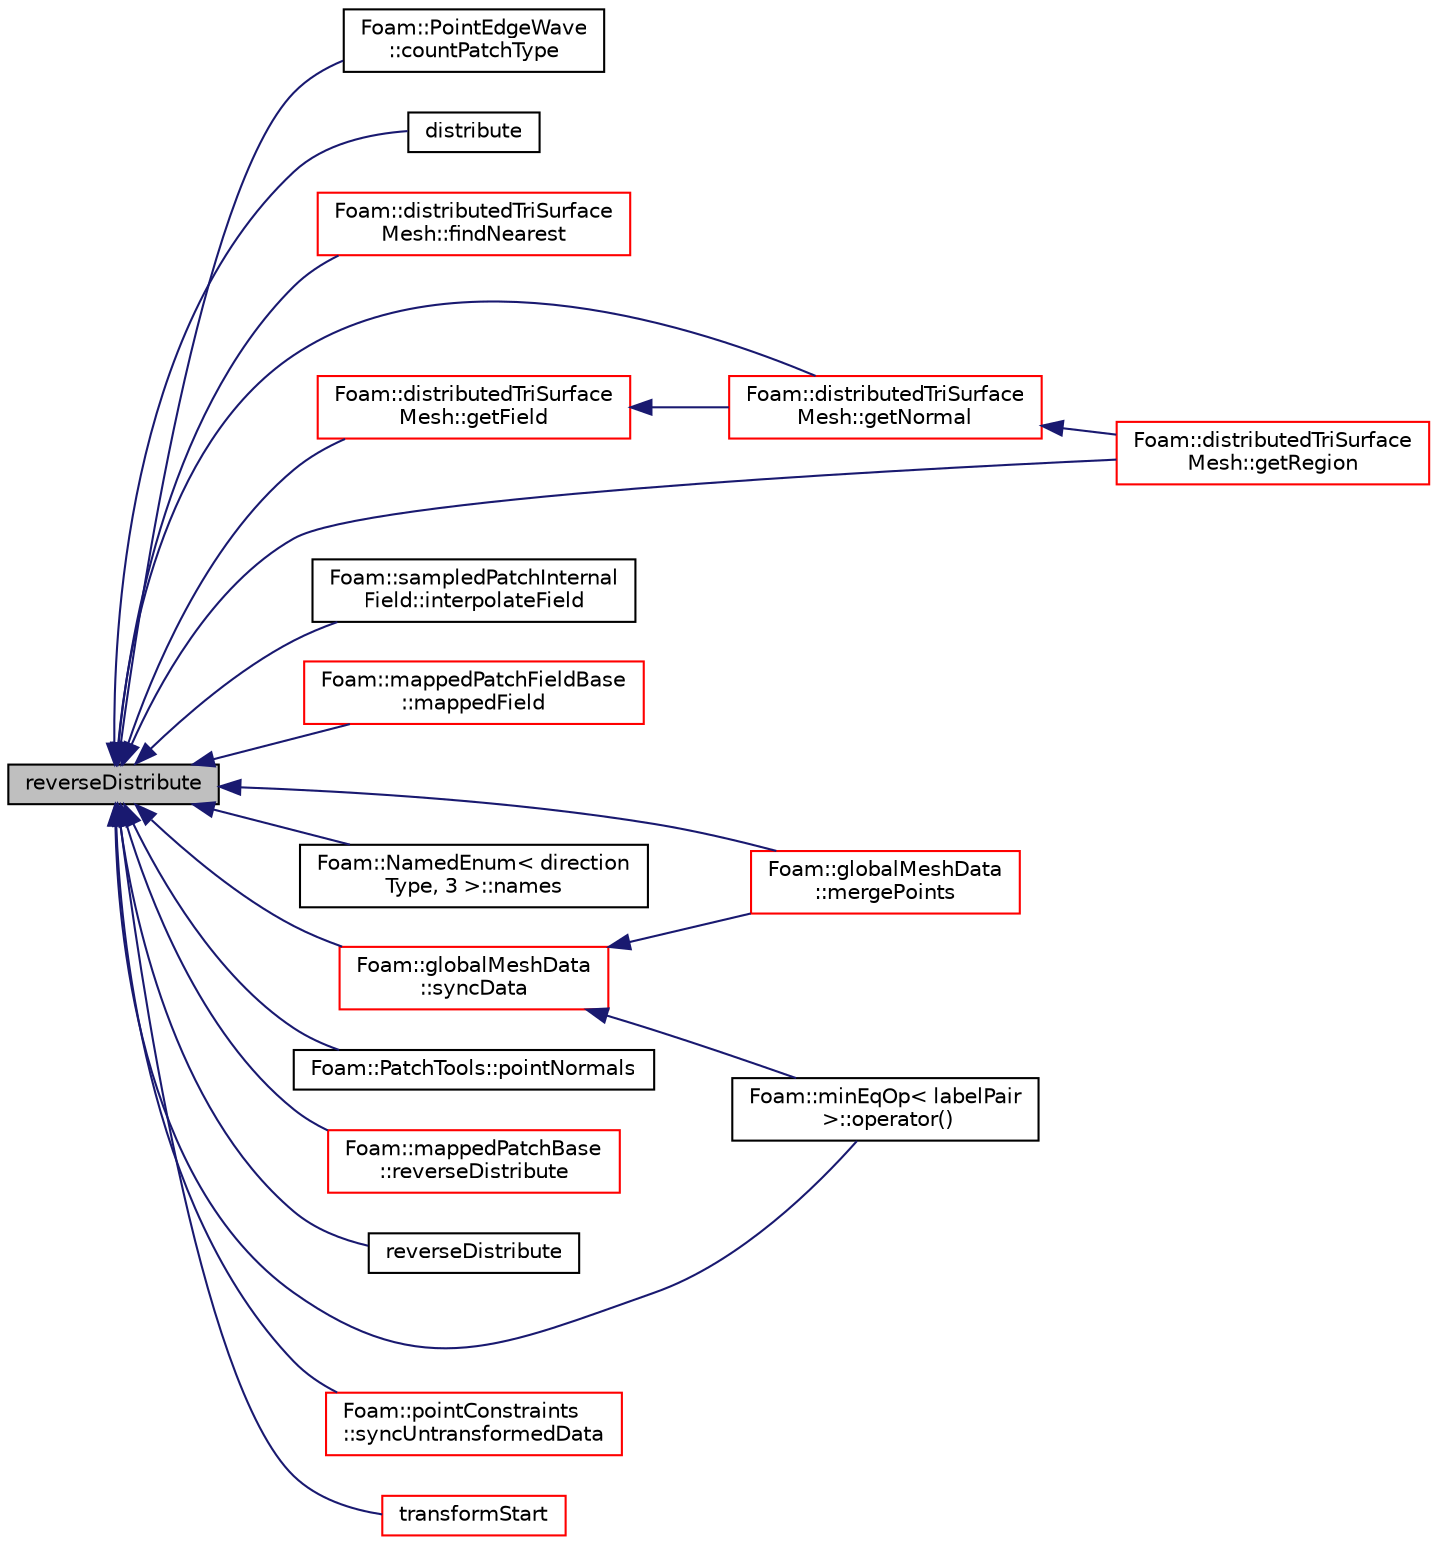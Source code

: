 digraph "reverseDistribute"
{
  bgcolor="transparent";
  edge [fontname="Helvetica",fontsize="10",labelfontname="Helvetica",labelfontsize="10"];
  node [fontname="Helvetica",fontsize="10",shape=record];
  rankdir="LR";
  Node664 [label="reverseDistribute",height=0.2,width=0.4,color="black", fillcolor="grey75", style="filled", fontcolor="black"];
  Node664 -> Node665 [dir="back",color="midnightblue",fontsize="10",style="solid",fontname="Helvetica"];
  Node665 [label="Foam::PointEdgeWave\l::countPatchType",height=0.2,width=0.4,color="black",URL="$a25989.html#a774d50194a0ab5809347d4eb20808ff6"];
  Node664 -> Node666 [dir="back",color="midnightblue",fontsize="10",style="solid",fontname="Helvetica"];
  Node666 [label="distribute",height=0.2,width=0.4,color="black",URL="$a28513.html#a2e6c96f73d361ba683f7f8800a448151",tooltip="Distribute data using default commsType. "];
  Node664 -> Node667 [dir="back",color="midnightblue",fontsize="10",style="solid",fontname="Helvetica"];
  Node667 [label="Foam::distributedTriSurface\lMesh::findNearest",height=0.2,width=0.4,color="red",URL="$a29993.html#ac968e745f1a4294205a3cf4936755409"];
  Node664 -> Node670 [dir="back",color="midnightblue",fontsize="10",style="solid",fontname="Helvetica"];
  Node670 [label="Foam::distributedTriSurface\lMesh::getField",height=0.2,width=0.4,color="red",URL="$a29993.html#a8fd35269fdaf69e729c001cdb7846051",tooltip="WIP. From a set of hits (points and. "];
  Node670 -> Node671 [dir="back",color="midnightblue",fontsize="10",style="solid",fontname="Helvetica"];
  Node671 [label="Foam::distributedTriSurface\lMesh::getNormal",height=0.2,width=0.4,color="red",URL="$a29993.html#aa9abdb9ffe5f3cb1c2992ccb3bcc9e48",tooltip="From a set of points and indices get the normal. "];
  Node671 -> Node672 [dir="back",color="midnightblue",fontsize="10",style="solid",fontname="Helvetica"];
  Node672 [label="Foam::distributedTriSurface\lMesh::getRegion",height=0.2,width=0.4,color="red",URL="$a29993.html#ab2bcdcc4dd1bdb5a9e1d1025292bdf24",tooltip="From a set of points and indices get the region. "];
  Node664 -> Node671 [dir="back",color="midnightblue",fontsize="10",style="solid",fontname="Helvetica"];
  Node664 -> Node672 [dir="back",color="midnightblue",fontsize="10",style="solid",fontname="Helvetica"];
  Node664 -> Node676 [dir="back",color="midnightblue",fontsize="10",style="solid",fontname="Helvetica"];
  Node676 [label="Foam::sampledPatchInternal\lField::interpolateField",height=0.2,width=0.4,color="black",URL="$a30645.html#a97b086d70d4450f23b4adfcf2bf8f1c7"];
  Node664 -> Node677 [dir="back",color="midnightblue",fontsize="10",style="solid",fontname="Helvetica"];
  Node677 [label="Foam::mappedPatchFieldBase\l::mappedField",height=0.2,width=0.4,color="red",URL="$a22965.html#a64601fddebd792642d8cefb7b7cd93f9",tooltip="Map sampleField onto *this patch. "];
  Node664 -> Node679 [dir="back",color="midnightblue",fontsize="10",style="solid",fontname="Helvetica"];
  Node679 [label="Foam::globalMeshData\l::mergePoints",height=0.2,width=0.4,color="red",URL="$a28485.html#aa4df94c65c44d0e38bcd229cd913f042",tooltip="Helper for merging (collocated!) mesh point data. "];
  Node664 -> Node688 [dir="back",color="midnightblue",fontsize="10",style="solid",fontname="Helvetica"];
  Node688 [label="Foam::NamedEnum\< direction\lType, 3 \>::names",height=0.2,width=0.4,color="black",URL="$a27113.html#a7350da3a0edd92cd11e6c479c9967dc8"];
  Node664 -> Node719 [dir="back",color="midnightblue",fontsize="10",style="solid",fontname="Helvetica"];
  Node719 [label="Foam::minEqOp\< labelPair\l \>::operator()",height=0.2,width=0.4,color="black",URL="$a22177.html#a5110bdded347caa6365e4d10554dfc32"];
  Node664 -> Node720 [dir="back",color="midnightblue",fontsize="10",style="solid",fontname="Helvetica"];
  Node720 [label="Foam::PatchTools::pointNormals",height=0.2,width=0.4,color="black",URL="$a28681.html#ab60186b13b96788288ecfa924a6950d2"];
  Node664 -> Node721 [dir="back",color="midnightblue",fontsize="10",style="solid",fontname="Helvetica"];
  Node721 [label="Foam::mappedPatchBase\l::reverseDistribute",height=0.2,width=0.4,color="red",URL="$a26225.html#a13c4f025f05fb3315ab61558bbe82f07",tooltip="Wrapper around map/interpolate data distribution. "];
  Node664 -> Node734 [dir="back",color="midnightblue",fontsize="10",style="solid",fontname="Helvetica"];
  Node734 [label="reverseDistribute",height=0.2,width=0.4,color="black",URL="$a28513.html#affa62322772274487f7b6495ea414f4c",tooltip="Reverse distribute with transforms. "];
  Node664 -> Node735 [dir="back",color="midnightblue",fontsize="10",style="solid",fontname="Helvetica"];
  Node735 [label="Foam::globalMeshData\l::syncData",height=0.2,width=0.4,color="red",URL="$a28485.html#a81fffc5ec4bfe50dd3ba0a3ca38ee2f1",tooltip="Helper: synchronise data with transforms. "];
  Node735 -> Node679 [dir="back",color="midnightblue",fontsize="10",style="solid",fontname="Helvetica"];
  Node735 -> Node719 [dir="back",color="midnightblue",fontsize="10",style="solid",fontname="Helvetica"];
  Node664 -> Node707 [dir="back",color="midnightblue",fontsize="10",style="solid",fontname="Helvetica"];
  Node707 [label="Foam::pointConstraints\l::syncUntransformedData",height=0.2,width=0.4,color="red",URL="$a24113.html#a60a2f4543c7dc5c768bd06768d7004c6",tooltip="Helper: sync data on collocated points only. "];
  Node664 -> Node785 [dir="back",color="midnightblue",fontsize="10",style="solid",fontname="Helvetica"];
  Node785 [label="transformStart",height=0.2,width=0.4,color="red",URL="$a28513.html#a88900854e00666cd0ae74b883d692954",tooltip="Destination in constructMap for transformed elements. "];
}
